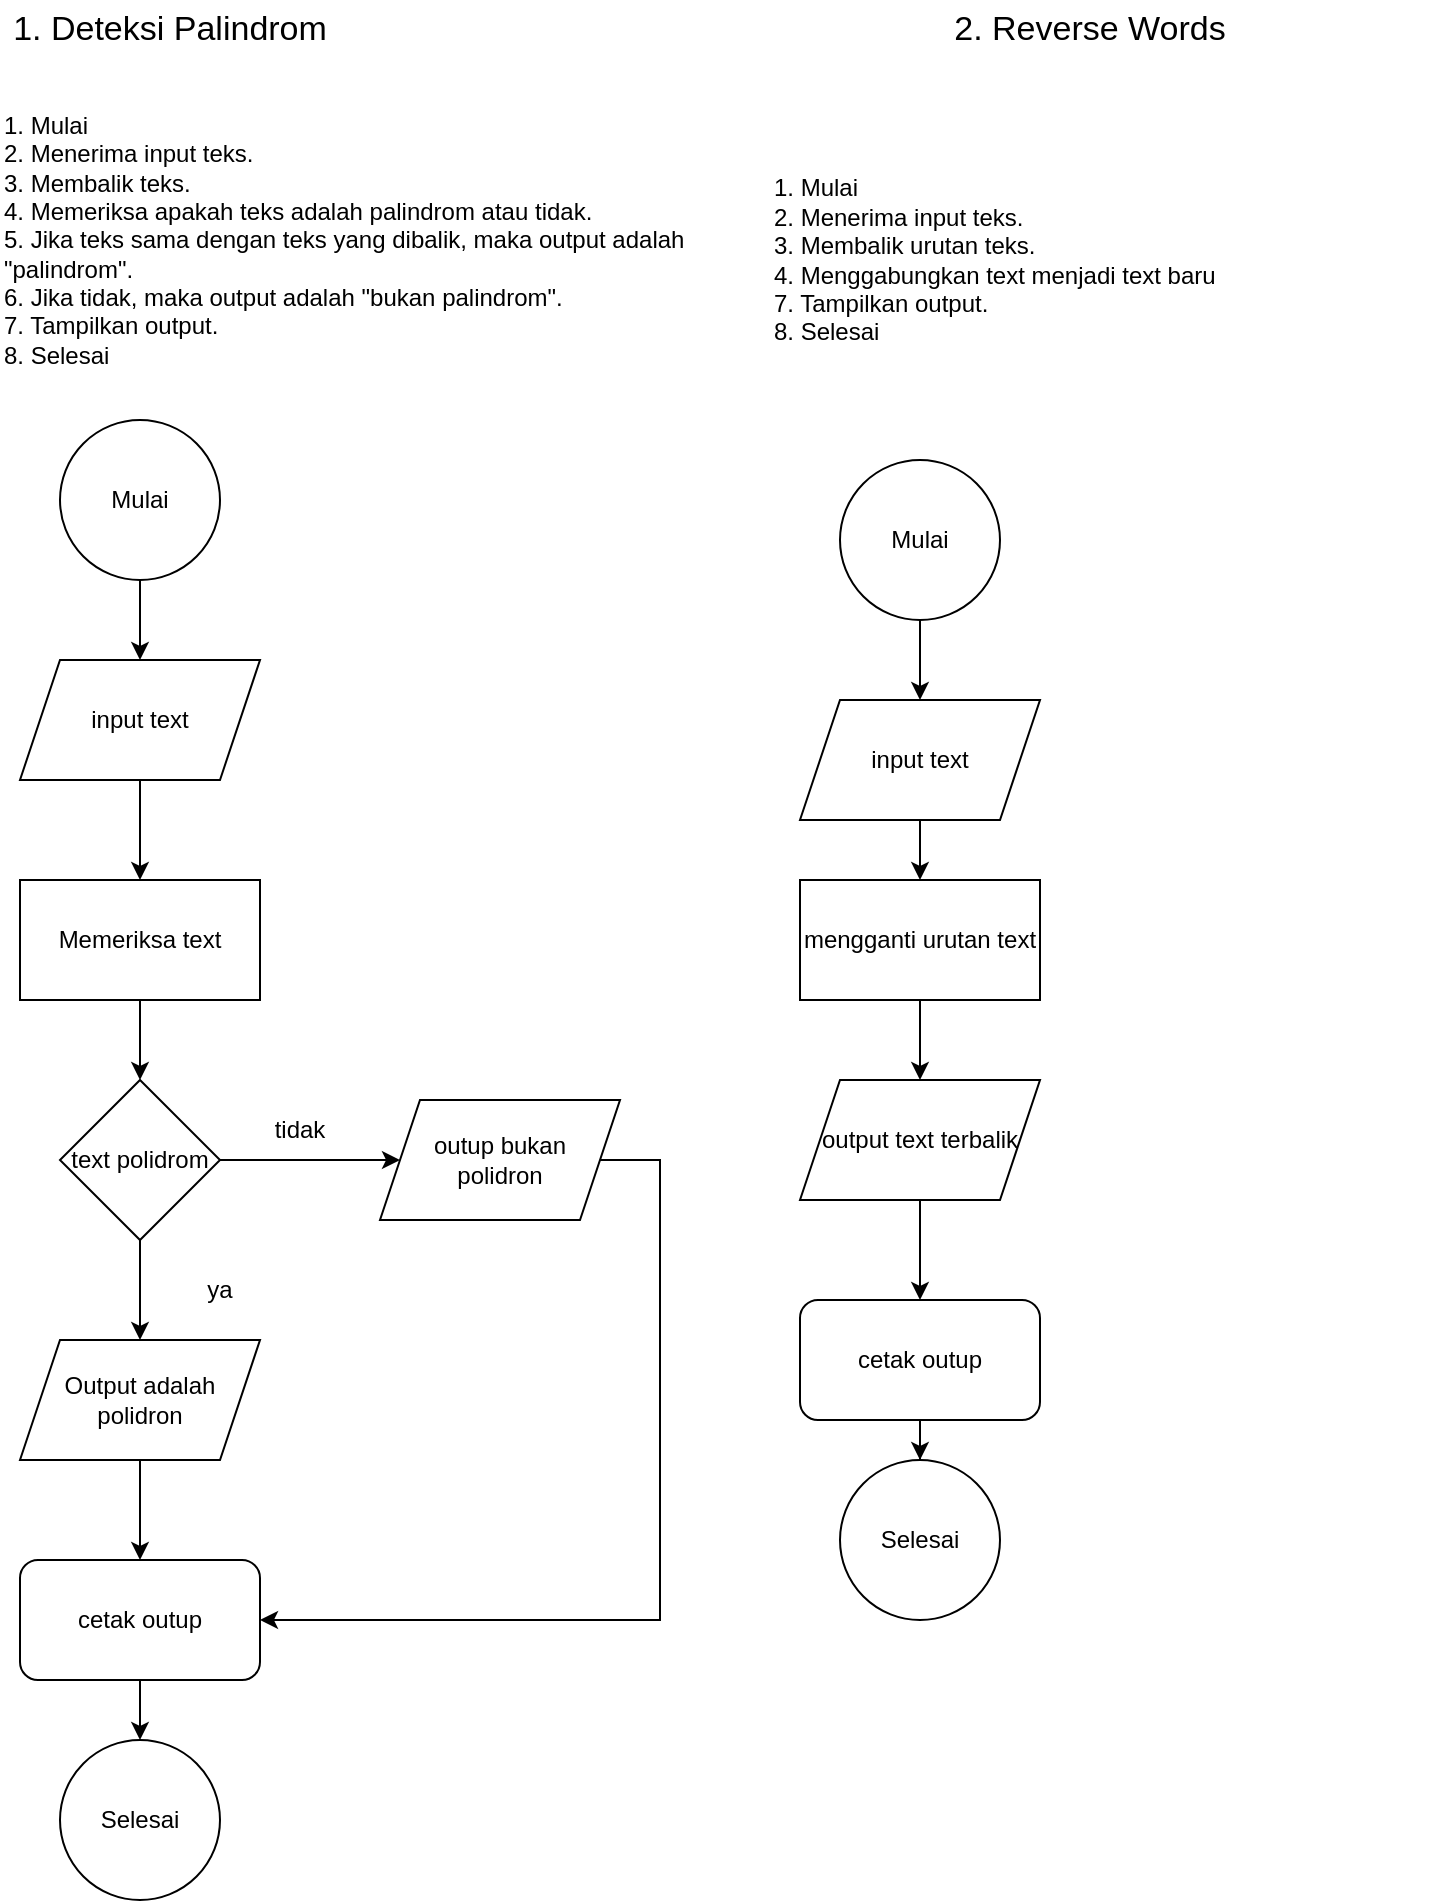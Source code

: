 <mxfile version="22.0.6" type="device">
  <diagram name="Page-1" id="fKvxa2a4FXHCpDpD-UzX">
    <mxGraphModel dx="926" dy="493" grid="1" gridSize="10" guides="1" tooltips="1" connect="1" arrows="1" fold="1" page="1" pageScale="1" pageWidth="850" pageHeight="1100" math="0" shadow="0">
      <root>
        <mxCell id="0" />
        <mxCell id="1" parent="0" />
        <mxCell id="v9lGtr-evZsc1o8ztyv5-2" value="1. Deteksi Palindrom" style="text;html=1;strokeColor=none;fillColor=none;align=center;verticalAlign=middle;whiteSpace=wrap;rounded=0;fontSize=17;" vertex="1" parent="1">
          <mxGeometry x="40" y="120" width="170" height="30" as="geometry" />
        </mxCell>
        <mxCell id="v9lGtr-evZsc1o8ztyv5-3" value="&lt;div&gt;1. Mulai&lt;/div&gt;&lt;div&gt;2. Menerima input teks.&lt;br&gt;3. Membalik teks.&lt;/div&gt;&lt;div&gt;4. Memeriksa apakah teks adalah palindrom atau tidak.&lt;/div&gt;&lt;div&gt;5. Jika teks sama dengan teks yang dibalik, maka output adalah &quot;palindrom&quot;.&lt;/div&gt;&lt;div&gt;6. Jika tidak, maka output adalah &quot;bukan palindrom&quot;.&lt;/div&gt;&lt;div&gt;7. Tampilkan output.&lt;/div&gt;&lt;div&gt;8. Selesai&lt;/div&gt;" style="text;html=1;strokeColor=none;fillColor=none;align=left;verticalAlign=middle;whiteSpace=wrap;rounded=0;" vertex="1" parent="1">
          <mxGeometry x="40" y="180" width="350" height="120" as="geometry" />
        </mxCell>
        <mxCell id="v9lGtr-evZsc1o8ztyv5-8" style="edgeStyle=orthogonalEdgeStyle;rounded=0;orthogonalLoop=1;jettySize=auto;html=1;entryX=0.5;entryY=0;entryDx=0;entryDy=0;" edge="1" parent="1" source="v9lGtr-evZsc1o8ztyv5-4" target="v9lGtr-evZsc1o8ztyv5-5">
          <mxGeometry relative="1" as="geometry" />
        </mxCell>
        <mxCell id="v9lGtr-evZsc1o8ztyv5-4" value="Mulai" style="ellipse;whiteSpace=wrap;html=1;aspect=fixed;" vertex="1" parent="1">
          <mxGeometry x="70" y="330" width="80" height="80" as="geometry" />
        </mxCell>
        <mxCell id="v9lGtr-evZsc1o8ztyv5-9" value="" style="edgeStyle=orthogonalEdgeStyle;rounded=0;orthogonalLoop=1;jettySize=auto;html=1;" edge="1" parent="1" source="v9lGtr-evZsc1o8ztyv5-5" target="v9lGtr-evZsc1o8ztyv5-6">
          <mxGeometry relative="1" as="geometry" />
        </mxCell>
        <mxCell id="v9lGtr-evZsc1o8ztyv5-5" value="input text" style="shape=parallelogram;perimeter=parallelogramPerimeter;whiteSpace=wrap;html=1;fixedSize=1;" vertex="1" parent="1">
          <mxGeometry x="50" y="450" width="120" height="60" as="geometry" />
        </mxCell>
        <mxCell id="v9lGtr-evZsc1o8ztyv5-10" value="" style="edgeStyle=orthogonalEdgeStyle;rounded=0;orthogonalLoop=1;jettySize=auto;html=1;" edge="1" parent="1" source="v9lGtr-evZsc1o8ztyv5-6" target="v9lGtr-evZsc1o8ztyv5-7">
          <mxGeometry relative="1" as="geometry" />
        </mxCell>
        <mxCell id="v9lGtr-evZsc1o8ztyv5-6" value="Memeriksa text" style="rounded=0;whiteSpace=wrap;html=1;" vertex="1" parent="1">
          <mxGeometry x="50" y="560" width="120" height="60" as="geometry" />
        </mxCell>
        <mxCell id="v9lGtr-evZsc1o8ztyv5-12" value="" style="edgeStyle=orthogonalEdgeStyle;rounded=0;orthogonalLoop=1;jettySize=auto;html=1;" edge="1" parent="1" source="v9lGtr-evZsc1o8ztyv5-7" target="v9lGtr-evZsc1o8ztyv5-11">
          <mxGeometry relative="1" as="geometry" />
        </mxCell>
        <mxCell id="v9lGtr-evZsc1o8ztyv5-14" value="" style="edgeStyle=orthogonalEdgeStyle;rounded=0;orthogonalLoop=1;jettySize=auto;html=1;" edge="1" parent="1" source="v9lGtr-evZsc1o8ztyv5-7" target="v9lGtr-evZsc1o8ztyv5-13">
          <mxGeometry relative="1" as="geometry" />
        </mxCell>
        <mxCell id="v9lGtr-evZsc1o8ztyv5-7" value="text polidrom" style="rhombus;whiteSpace=wrap;html=1;" vertex="1" parent="1">
          <mxGeometry x="70" y="660" width="80" height="80" as="geometry" />
        </mxCell>
        <mxCell id="v9lGtr-evZsc1o8ztyv5-18" value="" style="edgeStyle=orthogonalEdgeStyle;rounded=0;orthogonalLoop=1;jettySize=auto;html=1;" edge="1" parent="1" source="v9lGtr-evZsc1o8ztyv5-11" target="v9lGtr-evZsc1o8ztyv5-17">
          <mxGeometry relative="1" as="geometry" />
        </mxCell>
        <mxCell id="v9lGtr-evZsc1o8ztyv5-11" value="Output adalah polidron" style="shape=parallelogram;perimeter=parallelogramPerimeter;whiteSpace=wrap;html=1;fixedSize=1;" vertex="1" parent="1">
          <mxGeometry x="50" y="790" width="120" height="60" as="geometry" />
        </mxCell>
        <mxCell id="v9lGtr-evZsc1o8ztyv5-19" style="edgeStyle=orthogonalEdgeStyle;rounded=0;orthogonalLoop=1;jettySize=auto;html=1;" edge="1" parent="1" source="v9lGtr-evZsc1o8ztyv5-13" target="v9lGtr-evZsc1o8ztyv5-17">
          <mxGeometry relative="1" as="geometry">
            <Array as="points">
              <mxPoint x="370" y="700" />
              <mxPoint x="370" y="930" />
            </Array>
          </mxGeometry>
        </mxCell>
        <mxCell id="v9lGtr-evZsc1o8ztyv5-13" value="outup bukan &lt;br&gt;polidron" style="shape=parallelogram;perimeter=parallelogramPerimeter;whiteSpace=wrap;html=1;fixedSize=1;" vertex="1" parent="1">
          <mxGeometry x="230" y="670" width="120" height="60" as="geometry" />
        </mxCell>
        <mxCell id="v9lGtr-evZsc1o8ztyv5-15" value="ya" style="text;html=1;strokeColor=none;fillColor=none;align=center;verticalAlign=middle;whiteSpace=wrap;rounded=0;" vertex="1" parent="1">
          <mxGeometry x="120" y="750" width="60" height="30" as="geometry" />
        </mxCell>
        <mxCell id="v9lGtr-evZsc1o8ztyv5-16" value="tidak" style="text;html=1;strokeColor=none;fillColor=none;align=center;verticalAlign=middle;whiteSpace=wrap;rounded=0;" vertex="1" parent="1">
          <mxGeometry x="160" y="670" width="60" height="30" as="geometry" />
        </mxCell>
        <mxCell id="v9lGtr-evZsc1o8ztyv5-21" value="" style="edgeStyle=orthogonalEdgeStyle;rounded=0;orthogonalLoop=1;jettySize=auto;html=1;" edge="1" parent="1" source="v9lGtr-evZsc1o8ztyv5-17" target="v9lGtr-evZsc1o8ztyv5-20">
          <mxGeometry relative="1" as="geometry" />
        </mxCell>
        <mxCell id="v9lGtr-evZsc1o8ztyv5-17" value="cetak outup" style="rounded=1;whiteSpace=wrap;html=1;" vertex="1" parent="1">
          <mxGeometry x="50" y="900" width="120" height="60" as="geometry" />
        </mxCell>
        <mxCell id="v9lGtr-evZsc1o8ztyv5-20" value="Selesai" style="ellipse;whiteSpace=wrap;html=1;rounded=1;" vertex="1" parent="1">
          <mxGeometry x="70" y="990" width="80" height="80" as="geometry" />
        </mxCell>
        <mxCell id="v9lGtr-evZsc1o8ztyv5-22" value="2.&amp;nbsp;Reverse Words" style="text;html=1;strokeColor=none;fillColor=none;align=center;verticalAlign=middle;whiteSpace=wrap;rounded=0;fontSize=17;" vertex="1" parent="1">
          <mxGeometry x="500" y="120" width="170" height="30" as="geometry" />
        </mxCell>
        <mxCell id="v9lGtr-evZsc1o8ztyv5-23" value="&lt;div&gt;1. Mulai&lt;/div&gt;&lt;div&gt;2. Menerima input teks.&lt;br&gt;3. Membalik urutan teks.&lt;/div&gt;&lt;div&gt;4. Menggabungkan text menjadi text baru&lt;/div&gt;&lt;div&gt;7. Tampilkan output.&lt;/div&gt;&lt;div&gt;8. Selesai&lt;/div&gt;" style="text;html=1;strokeColor=none;fillColor=none;align=left;verticalAlign=middle;whiteSpace=wrap;rounded=0;" vertex="1" parent="1">
          <mxGeometry x="425" y="190" width="335" height="120" as="geometry" />
        </mxCell>
        <mxCell id="v9lGtr-evZsc1o8ztyv5-24" style="edgeStyle=orthogonalEdgeStyle;rounded=0;orthogonalLoop=1;jettySize=auto;html=1;entryX=0.5;entryY=0;entryDx=0;entryDy=0;" edge="1" parent="1" source="v9lGtr-evZsc1o8ztyv5-25" target="v9lGtr-evZsc1o8ztyv5-27">
          <mxGeometry relative="1" as="geometry" />
        </mxCell>
        <mxCell id="v9lGtr-evZsc1o8ztyv5-25" value="Mulai" style="ellipse;whiteSpace=wrap;html=1;aspect=fixed;" vertex="1" parent="1">
          <mxGeometry x="460" y="350" width="80" height="80" as="geometry" />
        </mxCell>
        <mxCell id="v9lGtr-evZsc1o8ztyv5-26" value="" style="edgeStyle=orthogonalEdgeStyle;rounded=0;orthogonalLoop=1;jettySize=auto;html=1;" edge="1" parent="1" source="v9lGtr-evZsc1o8ztyv5-27" target="v9lGtr-evZsc1o8ztyv5-29">
          <mxGeometry relative="1" as="geometry" />
        </mxCell>
        <mxCell id="v9lGtr-evZsc1o8ztyv5-27" value="input text" style="shape=parallelogram;perimeter=parallelogramPerimeter;whiteSpace=wrap;html=1;fixedSize=1;" vertex="1" parent="1">
          <mxGeometry x="440" y="470" width="120" height="60" as="geometry" />
        </mxCell>
        <mxCell id="v9lGtr-evZsc1o8ztyv5-29" value="mengganti urutan text" style="rounded=0;whiteSpace=wrap;html=1;" vertex="1" parent="1">
          <mxGeometry x="440" y="560" width="120" height="60" as="geometry" />
        </mxCell>
        <mxCell id="v9lGtr-evZsc1o8ztyv5-30" value="" style="edgeStyle=orthogonalEdgeStyle;rounded=0;orthogonalLoop=1;jettySize=auto;html=1;exitX=0.5;exitY=1;exitDx=0;exitDy=0;" edge="1" parent="1" source="v9lGtr-evZsc1o8ztyv5-29" target="v9lGtr-evZsc1o8ztyv5-34">
          <mxGeometry relative="1" as="geometry">
            <mxPoint x="500.0" y="655" as="sourcePoint" />
            <Array as="points" />
          </mxGeometry>
        </mxCell>
        <mxCell id="v9lGtr-evZsc1o8ztyv5-33" value="" style="edgeStyle=orthogonalEdgeStyle;rounded=0;orthogonalLoop=1;jettySize=auto;html=1;" edge="1" parent="1" source="v9lGtr-evZsc1o8ztyv5-34" target="v9lGtr-evZsc1o8ztyv5-40">
          <mxGeometry relative="1" as="geometry" />
        </mxCell>
        <mxCell id="v9lGtr-evZsc1o8ztyv5-34" value="output text terbalik" style="shape=parallelogram;perimeter=parallelogramPerimeter;whiteSpace=wrap;html=1;fixedSize=1;" vertex="1" parent="1">
          <mxGeometry x="440" y="660" width="120" height="60" as="geometry" />
        </mxCell>
        <mxCell id="v9lGtr-evZsc1o8ztyv5-39" value="" style="edgeStyle=orthogonalEdgeStyle;rounded=0;orthogonalLoop=1;jettySize=auto;html=1;" edge="1" parent="1" source="v9lGtr-evZsc1o8ztyv5-40" target="v9lGtr-evZsc1o8ztyv5-41">
          <mxGeometry relative="1" as="geometry" />
        </mxCell>
        <mxCell id="v9lGtr-evZsc1o8ztyv5-40" value="cetak outup" style="rounded=1;whiteSpace=wrap;html=1;" vertex="1" parent="1">
          <mxGeometry x="440" y="770" width="120" height="60" as="geometry" />
        </mxCell>
        <mxCell id="v9lGtr-evZsc1o8ztyv5-41" value="Selesai" style="ellipse;whiteSpace=wrap;html=1;rounded=1;" vertex="1" parent="1">
          <mxGeometry x="460" y="850" width="80" height="80" as="geometry" />
        </mxCell>
      </root>
    </mxGraphModel>
  </diagram>
</mxfile>
